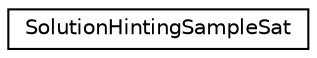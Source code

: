 digraph "Graphical Class Hierarchy"
{
 // LATEX_PDF_SIZE
  edge [fontname="Helvetica",fontsize="10",labelfontname="Helvetica",labelfontsize="10"];
  node [fontname="Helvetica",fontsize="10",shape=record];
  rankdir="LR";
  Node0 [label="SolutionHintingSampleSat",height=0.2,width=0.4,color="black", fillcolor="white", style="filled",URL="$classSolutionHintingSampleSat.html",tooltip=" "];
}
